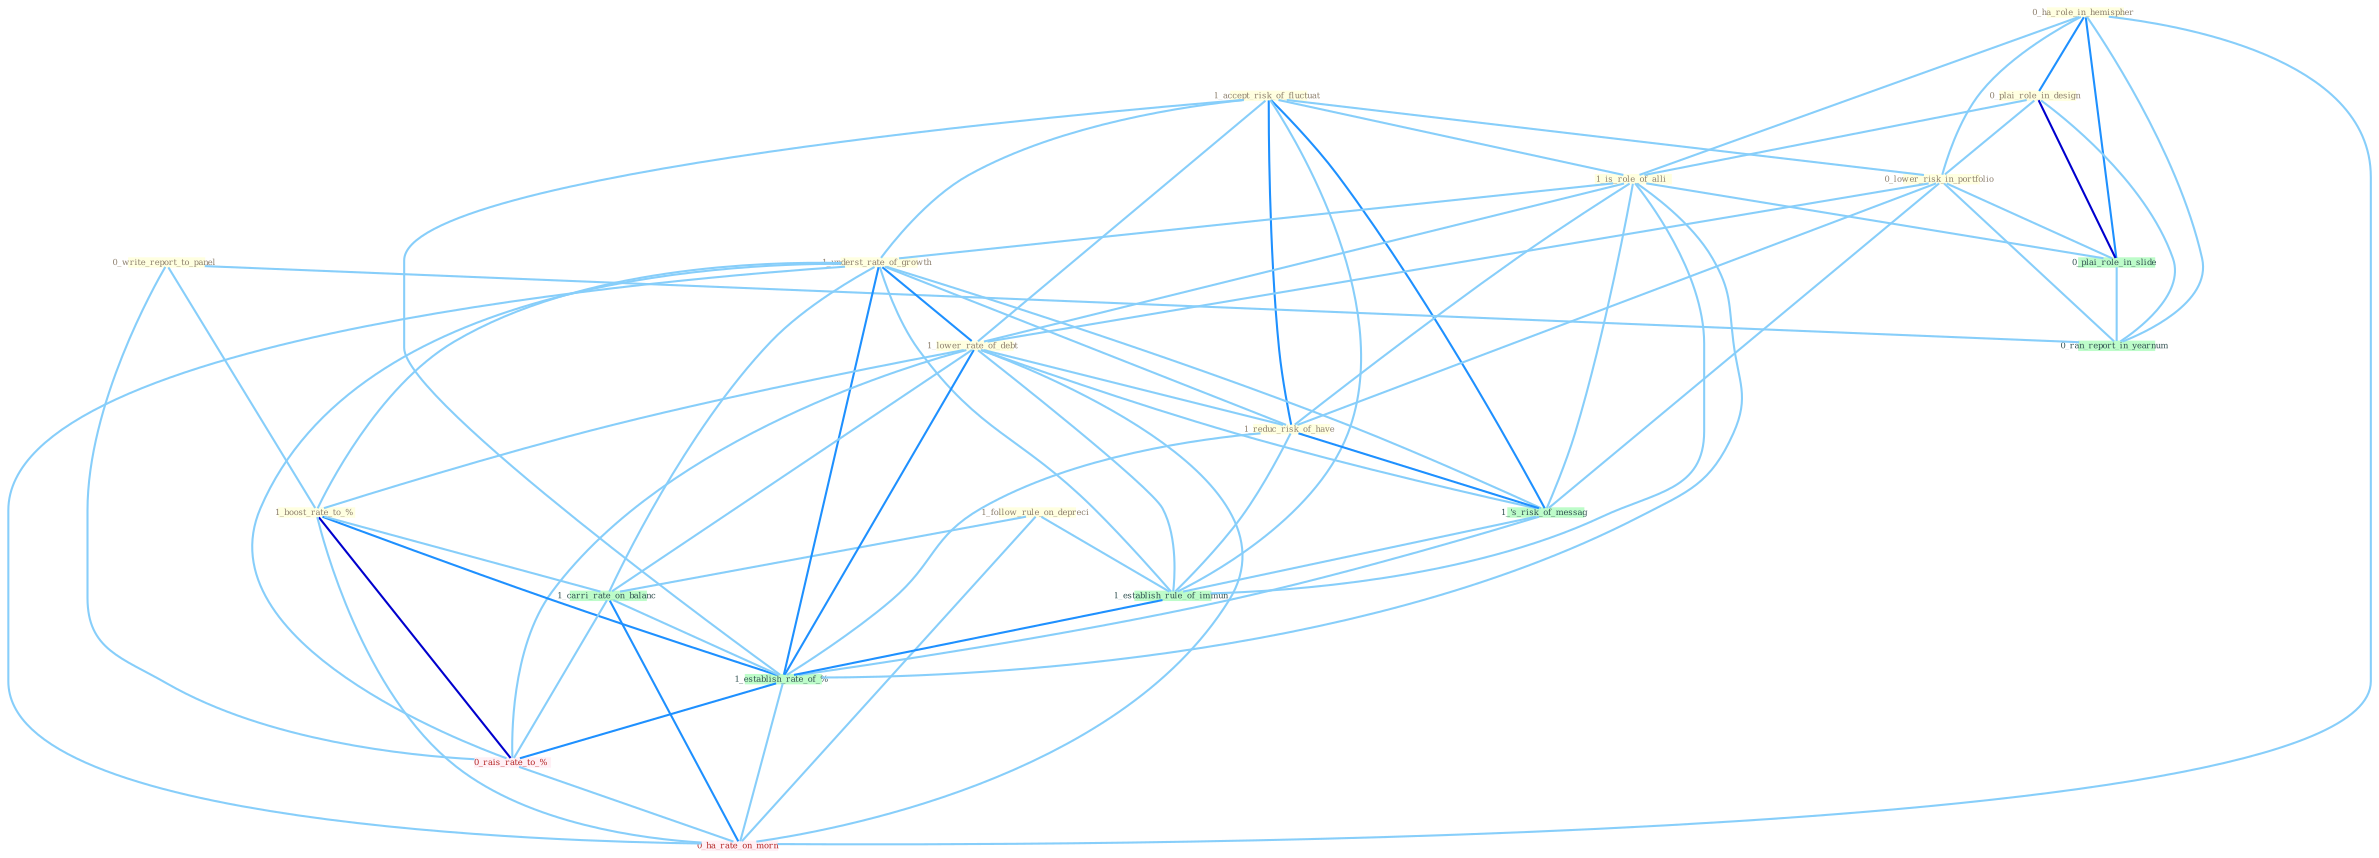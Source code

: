 Graph G{ 
    node
    [shape=polygon,style=filled,width=.5,height=.06,color="#BDFCC9",fixedsize=true,fontsize=4,
    fontcolor="#2f4f4f"];
    {node
    [color="#ffffe0", fontcolor="#8b7d6b"] "1_accept_risk_of_fluctuat " "0_ha_role_in_hemispher " "0_plai_role_in_design " "1_follow_rule_on_depreci " "1_is_role_of_alli " "0_write_report_to_panel " "0_lower_risk_in_portfolio " "1_underst_rate_of_growth " "1_lower_rate_of_debt " "1_boost_rate_to_% " "1_reduc_risk_of_have "}
{node [color="#fff0f5", fontcolor="#b22222"] "0_rais_rate_to_% " "0_ha_rate_on_morn "}
edge [color="#B0E2FF"];

	"1_accept_risk_of_fluctuat " -- "1_is_role_of_alli " [w="1", color="#87cefa" ];
	"1_accept_risk_of_fluctuat " -- "0_lower_risk_in_portfolio " [w="1", color="#87cefa" ];
	"1_accept_risk_of_fluctuat " -- "1_underst_rate_of_growth " [w="1", color="#87cefa" ];
	"1_accept_risk_of_fluctuat " -- "1_lower_rate_of_debt " [w="1", color="#87cefa" ];
	"1_accept_risk_of_fluctuat " -- "1_reduc_risk_of_have " [w="2", color="#1e90ff" , len=0.8];
	"1_accept_risk_of_fluctuat " -- "1_'s_risk_of_messag " [w="2", color="#1e90ff" , len=0.8];
	"1_accept_risk_of_fluctuat " -- "1_establish_rule_of_immun " [w="1", color="#87cefa" ];
	"1_accept_risk_of_fluctuat " -- "1_establish_rate_of_% " [w="1", color="#87cefa" ];
	"0_ha_role_in_hemispher " -- "0_plai_role_in_design " [w="2", color="#1e90ff" , len=0.8];
	"0_ha_role_in_hemispher " -- "1_is_role_of_alli " [w="1", color="#87cefa" ];
	"0_ha_role_in_hemispher " -- "0_lower_risk_in_portfolio " [w="1", color="#87cefa" ];
	"0_ha_role_in_hemispher " -- "0_plai_role_in_slide " [w="2", color="#1e90ff" , len=0.8];
	"0_ha_role_in_hemispher " -- "0_ran_report_in_yearnum " [w="1", color="#87cefa" ];
	"0_ha_role_in_hemispher " -- "0_ha_rate_on_morn " [w="1", color="#87cefa" ];
	"0_plai_role_in_design " -- "1_is_role_of_alli " [w="1", color="#87cefa" ];
	"0_plai_role_in_design " -- "0_lower_risk_in_portfolio " [w="1", color="#87cefa" ];
	"0_plai_role_in_design " -- "0_plai_role_in_slide " [w="3", color="#0000cd" , len=0.6];
	"0_plai_role_in_design " -- "0_ran_report_in_yearnum " [w="1", color="#87cefa" ];
	"1_follow_rule_on_depreci " -- "1_carri_rate_on_balanc " [w="1", color="#87cefa" ];
	"1_follow_rule_on_depreci " -- "1_establish_rule_of_immun " [w="1", color="#87cefa" ];
	"1_follow_rule_on_depreci " -- "0_ha_rate_on_morn " [w="1", color="#87cefa" ];
	"1_is_role_of_alli " -- "1_underst_rate_of_growth " [w="1", color="#87cefa" ];
	"1_is_role_of_alli " -- "1_lower_rate_of_debt " [w="1", color="#87cefa" ];
	"1_is_role_of_alli " -- "1_reduc_risk_of_have " [w="1", color="#87cefa" ];
	"1_is_role_of_alli " -- "0_plai_role_in_slide " [w="1", color="#87cefa" ];
	"1_is_role_of_alli " -- "1_'s_risk_of_messag " [w="1", color="#87cefa" ];
	"1_is_role_of_alli " -- "1_establish_rule_of_immun " [w="1", color="#87cefa" ];
	"1_is_role_of_alli " -- "1_establish_rate_of_% " [w="1", color="#87cefa" ];
	"0_write_report_to_panel " -- "1_boost_rate_to_% " [w="1", color="#87cefa" ];
	"0_write_report_to_panel " -- "0_ran_report_in_yearnum " [w="1", color="#87cefa" ];
	"0_write_report_to_panel " -- "0_rais_rate_to_% " [w="1", color="#87cefa" ];
	"0_lower_risk_in_portfolio " -- "1_lower_rate_of_debt " [w="1", color="#87cefa" ];
	"0_lower_risk_in_portfolio " -- "1_reduc_risk_of_have " [w="1", color="#87cefa" ];
	"0_lower_risk_in_portfolio " -- "0_plai_role_in_slide " [w="1", color="#87cefa" ];
	"0_lower_risk_in_portfolio " -- "1_'s_risk_of_messag " [w="1", color="#87cefa" ];
	"0_lower_risk_in_portfolio " -- "0_ran_report_in_yearnum " [w="1", color="#87cefa" ];
	"1_underst_rate_of_growth " -- "1_lower_rate_of_debt " [w="2", color="#1e90ff" , len=0.8];
	"1_underst_rate_of_growth " -- "1_boost_rate_to_% " [w="1", color="#87cefa" ];
	"1_underst_rate_of_growth " -- "1_reduc_risk_of_have " [w="1", color="#87cefa" ];
	"1_underst_rate_of_growth " -- "1_carri_rate_on_balanc " [w="1", color="#87cefa" ];
	"1_underst_rate_of_growth " -- "1_'s_risk_of_messag " [w="1", color="#87cefa" ];
	"1_underst_rate_of_growth " -- "1_establish_rule_of_immun " [w="1", color="#87cefa" ];
	"1_underst_rate_of_growth " -- "1_establish_rate_of_% " [w="2", color="#1e90ff" , len=0.8];
	"1_underst_rate_of_growth " -- "0_rais_rate_to_% " [w="1", color="#87cefa" ];
	"1_underst_rate_of_growth " -- "0_ha_rate_on_morn " [w="1", color="#87cefa" ];
	"1_lower_rate_of_debt " -- "1_boost_rate_to_% " [w="1", color="#87cefa" ];
	"1_lower_rate_of_debt " -- "1_reduc_risk_of_have " [w="1", color="#87cefa" ];
	"1_lower_rate_of_debt " -- "1_carri_rate_on_balanc " [w="1", color="#87cefa" ];
	"1_lower_rate_of_debt " -- "1_'s_risk_of_messag " [w="1", color="#87cefa" ];
	"1_lower_rate_of_debt " -- "1_establish_rule_of_immun " [w="1", color="#87cefa" ];
	"1_lower_rate_of_debt " -- "1_establish_rate_of_% " [w="2", color="#1e90ff" , len=0.8];
	"1_lower_rate_of_debt " -- "0_rais_rate_to_% " [w="1", color="#87cefa" ];
	"1_lower_rate_of_debt " -- "0_ha_rate_on_morn " [w="1", color="#87cefa" ];
	"1_boost_rate_to_% " -- "1_carri_rate_on_balanc " [w="1", color="#87cefa" ];
	"1_boost_rate_to_% " -- "1_establish_rate_of_% " [w="2", color="#1e90ff" , len=0.8];
	"1_boost_rate_to_% " -- "0_rais_rate_to_% " [w="3", color="#0000cd" , len=0.6];
	"1_boost_rate_to_% " -- "0_ha_rate_on_morn " [w="1", color="#87cefa" ];
	"1_reduc_risk_of_have " -- "1_'s_risk_of_messag " [w="2", color="#1e90ff" , len=0.8];
	"1_reduc_risk_of_have " -- "1_establish_rule_of_immun " [w="1", color="#87cefa" ];
	"1_reduc_risk_of_have " -- "1_establish_rate_of_% " [w="1", color="#87cefa" ];
	"0_plai_role_in_slide " -- "0_ran_report_in_yearnum " [w="1", color="#87cefa" ];
	"1_carri_rate_on_balanc " -- "1_establish_rate_of_% " [w="1", color="#87cefa" ];
	"1_carri_rate_on_balanc " -- "0_rais_rate_to_% " [w="1", color="#87cefa" ];
	"1_carri_rate_on_balanc " -- "0_ha_rate_on_morn " [w="2", color="#1e90ff" , len=0.8];
	"1_'s_risk_of_messag " -- "1_establish_rule_of_immun " [w="1", color="#87cefa" ];
	"1_'s_risk_of_messag " -- "1_establish_rate_of_% " [w="1", color="#87cefa" ];
	"1_establish_rule_of_immun " -- "1_establish_rate_of_% " [w="2", color="#1e90ff" , len=0.8];
	"1_establish_rate_of_% " -- "0_rais_rate_to_% " [w="2", color="#1e90ff" , len=0.8];
	"1_establish_rate_of_% " -- "0_ha_rate_on_morn " [w="1", color="#87cefa" ];
	"0_rais_rate_to_% " -- "0_ha_rate_on_morn " [w="1", color="#87cefa" ];
}